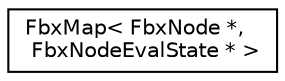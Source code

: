 digraph "クラス階層図"
{
  edge [fontname="Helvetica",fontsize="10",labelfontname="Helvetica",labelfontsize="10"];
  node [fontname="Helvetica",fontsize="10",shape=record];
  rankdir="LR";
  Node0 [label="FbxMap\< FbxNode *,\l FbxNodeEvalState * \>",height=0.2,width=0.4,color="black", fillcolor="white", style="filled",URL="$class_fbx_map.html"];
}
